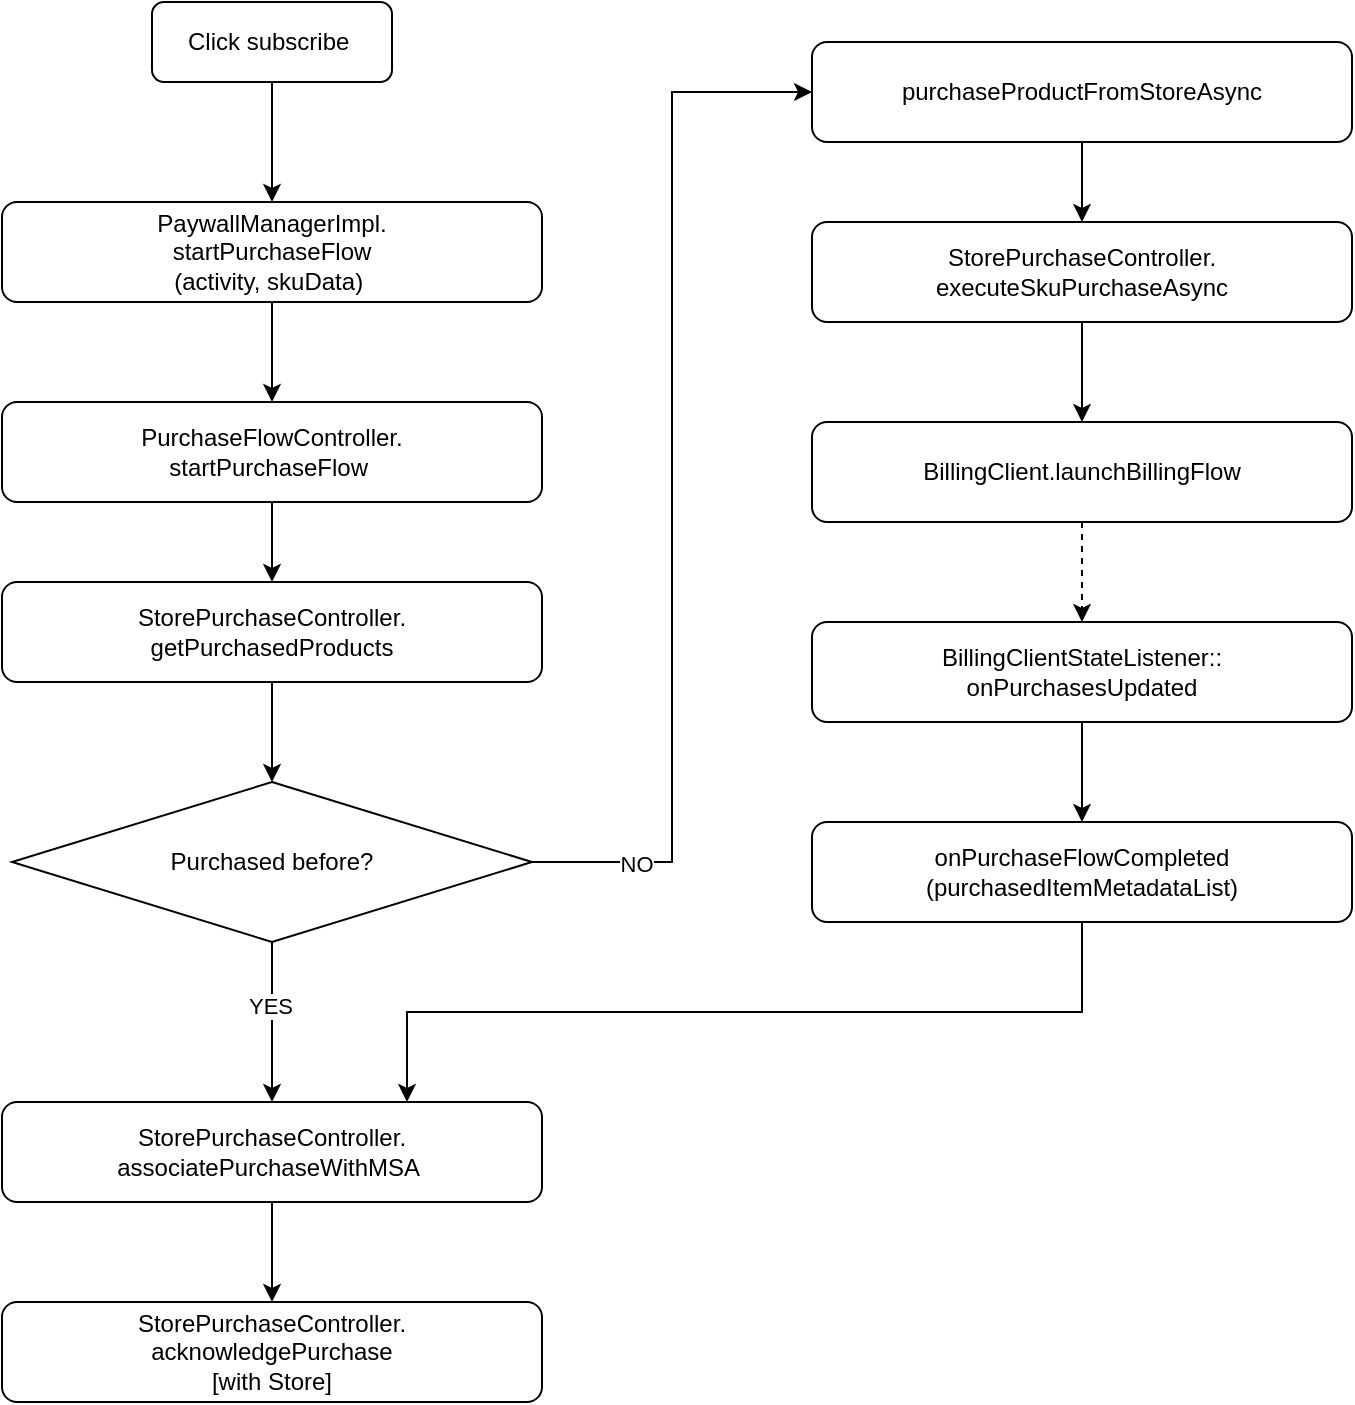 <mxfile version="24.0.2" type="github">
  <diagram id="C5RBs43oDa-KdzZeNtuy" name="Page-1">
    <mxGraphModel dx="1113" dy="625" grid="1" gridSize="10" guides="1" tooltips="1" connect="1" arrows="1" fold="1" page="1" pageScale="1" pageWidth="827" pageHeight="1169" math="0" shadow="0">
      <root>
        <mxCell id="WIyWlLk6GJQsqaUBKTNV-0" />
        <mxCell id="WIyWlLk6GJQsqaUBKTNV-1" parent="WIyWlLk6GJQsqaUBKTNV-0" />
        <mxCell id="4US2wmagP0krGcJPWE2--7" value="" style="edgeStyle=orthogonalEdgeStyle;rounded=0;orthogonalLoop=1;jettySize=auto;html=1;" edge="1" parent="WIyWlLk6GJQsqaUBKTNV-1" source="WIyWlLk6GJQsqaUBKTNV-3" target="4US2wmagP0krGcJPWE2--0">
          <mxGeometry relative="1" as="geometry" />
        </mxCell>
        <mxCell id="WIyWlLk6GJQsqaUBKTNV-3" value="&lt;span&gt;Click subscribe&amp;nbsp;&lt;/span&gt;" style="rounded=1;whiteSpace=wrap;html=1;fontSize=12;glass=0;strokeWidth=1;shadow=0;" parent="WIyWlLk6GJQsqaUBKTNV-1" vertex="1">
          <mxGeometry x="160" y="80" width="120" height="40" as="geometry" />
        </mxCell>
        <mxCell id="4US2wmagP0krGcJPWE2--6" value="" style="edgeStyle=orthogonalEdgeStyle;rounded=0;orthogonalLoop=1;jettySize=auto;html=1;" edge="1" parent="WIyWlLk6GJQsqaUBKTNV-1" source="4US2wmagP0krGcJPWE2--0" target="4US2wmagP0krGcJPWE2--1">
          <mxGeometry relative="1" as="geometry" />
        </mxCell>
        <mxCell id="4US2wmagP0krGcJPWE2--0" value="PaywallManagerImpl.&lt;br&gt;startPurchaseFlow&lt;br&gt;(activity, skuData)&amp;nbsp;" style="rounded=1;whiteSpace=wrap;html=1;fontSize=12;glass=0;strokeWidth=1;shadow=0;" vertex="1" parent="WIyWlLk6GJQsqaUBKTNV-1">
          <mxGeometry x="85" y="180" width="270" height="50" as="geometry" />
        </mxCell>
        <mxCell id="4US2wmagP0krGcJPWE2--8" value="" style="edgeStyle=orthogonalEdgeStyle;rounded=0;orthogonalLoop=1;jettySize=auto;html=1;" edge="1" parent="WIyWlLk6GJQsqaUBKTNV-1" source="4US2wmagP0krGcJPWE2--1" target="4US2wmagP0krGcJPWE2--2">
          <mxGeometry relative="1" as="geometry" />
        </mxCell>
        <mxCell id="4US2wmagP0krGcJPWE2--1" value="PurchaseFlowController.&lt;br&gt;startPurchaseFlow&amp;nbsp;" style="rounded=1;whiteSpace=wrap;html=1;fontSize=12;glass=0;strokeWidth=1;shadow=0;" vertex="1" parent="WIyWlLk6GJQsqaUBKTNV-1">
          <mxGeometry x="85" y="280" width="270" height="50" as="geometry" />
        </mxCell>
        <mxCell id="4US2wmagP0krGcJPWE2--9" value="" style="edgeStyle=orthogonalEdgeStyle;rounded=0;orthogonalLoop=1;jettySize=auto;html=1;" edge="1" parent="WIyWlLk6GJQsqaUBKTNV-1" source="4US2wmagP0krGcJPWE2--2" target="4US2wmagP0krGcJPWE2--5">
          <mxGeometry relative="1" as="geometry" />
        </mxCell>
        <mxCell id="4US2wmagP0krGcJPWE2--2" value="StorePurchaseController.&lt;br&gt;getPurchasedProducts" style="rounded=1;whiteSpace=wrap;html=1;fontSize=12;glass=0;strokeWidth=1;shadow=0;" vertex="1" parent="WIyWlLk6GJQsqaUBKTNV-1">
          <mxGeometry x="85" y="370" width="270" height="50" as="geometry" />
        </mxCell>
        <mxCell id="4US2wmagP0krGcJPWE2--11" value="" style="edgeStyle=orthogonalEdgeStyle;rounded=0;orthogonalLoop=1;jettySize=auto;html=1;" edge="1" parent="WIyWlLk6GJQsqaUBKTNV-1" source="4US2wmagP0krGcJPWE2--3" target="4US2wmagP0krGcJPWE2--4">
          <mxGeometry relative="1" as="geometry" />
        </mxCell>
        <mxCell id="4US2wmagP0krGcJPWE2--3" value="StorePurchaseController.&lt;br&gt;associatePurchaseWithMSA&amp;nbsp;" style="rounded=1;whiteSpace=wrap;html=1;fontSize=12;glass=0;strokeWidth=1;shadow=0;" vertex="1" parent="WIyWlLk6GJQsqaUBKTNV-1">
          <mxGeometry x="85" y="630" width="270" height="50" as="geometry" />
        </mxCell>
        <mxCell id="4US2wmagP0krGcJPWE2--4" value="StorePurchaseController.&lt;br&gt;acknowledgePurchase&lt;br&gt;[with Store]" style="rounded=1;whiteSpace=wrap;html=1;fontSize=12;glass=0;strokeWidth=1;shadow=0;" vertex="1" parent="WIyWlLk6GJQsqaUBKTNV-1">
          <mxGeometry x="85" y="730" width="270" height="50" as="geometry" />
        </mxCell>
        <mxCell id="4US2wmagP0krGcJPWE2--10" value="" style="edgeStyle=orthogonalEdgeStyle;rounded=0;orthogonalLoop=1;jettySize=auto;html=1;" edge="1" parent="WIyWlLk6GJQsqaUBKTNV-1" source="4US2wmagP0krGcJPWE2--5" target="4US2wmagP0krGcJPWE2--3">
          <mxGeometry relative="1" as="geometry" />
        </mxCell>
        <mxCell id="4US2wmagP0krGcJPWE2--12" value="YES" style="edgeLabel;html=1;align=center;verticalAlign=middle;resizable=0;points=[];" vertex="1" connectable="0" parent="4US2wmagP0krGcJPWE2--10">
          <mxGeometry x="-0.197" y="-1" relative="1" as="geometry">
            <mxPoint as="offset" />
          </mxGeometry>
        </mxCell>
        <mxCell id="4US2wmagP0krGcJPWE2--14" style="edgeStyle=orthogonalEdgeStyle;rounded=0;orthogonalLoop=1;jettySize=auto;html=1;exitX=1;exitY=0.5;exitDx=0;exitDy=0;entryX=0;entryY=0.5;entryDx=0;entryDy=0;" edge="1" parent="WIyWlLk6GJQsqaUBKTNV-1" source="4US2wmagP0krGcJPWE2--5" target="4US2wmagP0krGcJPWE2--13">
          <mxGeometry relative="1" as="geometry" />
        </mxCell>
        <mxCell id="4US2wmagP0krGcJPWE2--16" value="NO" style="edgeLabel;html=1;align=center;verticalAlign=middle;resizable=0;points=[];" vertex="1" connectable="0" parent="4US2wmagP0krGcJPWE2--14">
          <mxGeometry x="-0.803" y="-1" relative="1" as="geometry">
            <mxPoint as="offset" />
          </mxGeometry>
        </mxCell>
        <mxCell id="4US2wmagP0krGcJPWE2--5" value="Purchased before?" style="rhombus;whiteSpace=wrap;html=1;" vertex="1" parent="WIyWlLk6GJQsqaUBKTNV-1">
          <mxGeometry x="90" y="470" width="260" height="80" as="geometry" />
        </mxCell>
        <mxCell id="4US2wmagP0krGcJPWE2--18" value="" style="edgeStyle=orthogonalEdgeStyle;rounded=0;orthogonalLoop=1;jettySize=auto;html=1;" edge="1" parent="WIyWlLk6GJQsqaUBKTNV-1" source="4US2wmagP0krGcJPWE2--13" target="4US2wmagP0krGcJPWE2--17">
          <mxGeometry relative="1" as="geometry" />
        </mxCell>
        <mxCell id="4US2wmagP0krGcJPWE2--13" value="purchaseProductFromStoreAsync" style="rounded=1;whiteSpace=wrap;html=1;fontSize=12;glass=0;strokeWidth=1;shadow=0;" vertex="1" parent="WIyWlLk6GJQsqaUBKTNV-1">
          <mxGeometry x="490" y="100" width="270" height="50" as="geometry" />
        </mxCell>
        <mxCell id="4US2wmagP0krGcJPWE2--20" value="" style="edgeStyle=orthogonalEdgeStyle;rounded=0;orthogonalLoop=1;jettySize=auto;html=1;" edge="1" parent="WIyWlLk6GJQsqaUBKTNV-1" source="4US2wmagP0krGcJPWE2--17" target="4US2wmagP0krGcJPWE2--19">
          <mxGeometry relative="1" as="geometry" />
        </mxCell>
        <mxCell id="4US2wmagP0krGcJPWE2--17" value="StorePurchaseController.&lt;br&gt;executeSkuPurchaseAsync" style="rounded=1;whiteSpace=wrap;html=1;fontSize=12;glass=0;strokeWidth=1;shadow=0;" vertex="1" parent="WIyWlLk6GJQsqaUBKTNV-1">
          <mxGeometry x="490" y="190" width="270" height="50" as="geometry" />
        </mxCell>
        <mxCell id="4US2wmagP0krGcJPWE2--27" value="" style="edgeStyle=orthogonalEdgeStyle;rounded=0;orthogonalLoop=1;jettySize=auto;html=1;dashed=1;" edge="1" parent="WIyWlLk6GJQsqaUBKTNV-1" source="4US2wmagP0krGcJPWE2--19" target="4US2wmagP0krGcJPWE2--22">
          <mxGeometry relative="1" as="geometry" />
        </mxCell>
        <mxCell id="4US2wmagP0krGcJPWE2--19" value="BillingClient.launchBillingFlow" style="rounded=1;whiteSpace=wrap;html=1;fontSize=12;glass=0;strokeWidth=1;shadow=0;" vertex="1" parent="WIyWlLk6GJQsqaUBKTNV-1">
          <mxGeometry x="490" y="290" width="270" height="50" as="geometry" />
        </mxCell>
        <mxCell id="4US2wmagP0krGcJPWE2--24" value="" style="edgeStyle=orthogonalEdgeStyle;rounded=0;orthogonalLoop=1;jettySize=auto;html=1;" edge="1" parent="WIyWlLk6GJQsqaUBKTNV-1" source="4US2wmagP0krGcJPWE2--22" target="4US2wmagP0krGcJPWE2--23">
          <mxGeometry relative="1" as="geometry" />
        </mxCell>
        <mxCell id="4US2wmagP0krGcJPWE2--22" value="BillingClientStateListener::&lt;br&gt;onPurchasesUpdated" style="rounded=1;whiteSpace=wrap;html=1;fontSize=12;glass=0;strokeWidth=1;shadow=0;" vertex="1" parent="WIyWlLk6GJQsqaUBKTNV-1">
          <mxGeometry x="490" y="390" width="270" height="50" as="geometry" />
        </mxCell>
        <mxCell id="4US2wmagP0krGcJPWE2--26" style="edgeStyle=orthogonalEdgeStyle;rounded=0;orthogonalLoop=1;jettySize=auto;html=1;exitX=0.5;exitY=1;exitDx=0;exitDy=0;entryX=0.75;entryY=0;entryDx=0;entryDy=0;" edge="1" parent="WIyWlLk6GJQsqaUBKTNV-1" source="4US2wmagP0krGcJPWE2--23" target="4US2wmagP0krGcJPWE2--3">
          <mxGeometry relative="1" as="geometry" />
        </mxCell>
        <mxCell id="4US2wmagP0krGcJPWE2--23" value="onPurchaseFlowCompleted&lt;br&gt;(purchasedItemMetadataList)" style="rounded=1;whiteSpace=wrap;html=1;fontSize=12;glass=0;strokeWidth=1;shadow=0;" vertex="1" parent="WIyWlLk6GJQsqaUBKTNV-1">
          <mxGeometry x="490" y="490" width="270" height="50" as="geometry" />
        </mxCell>
      </root>
    </mxGraphModel>
  </diagram>
</mxfile>
